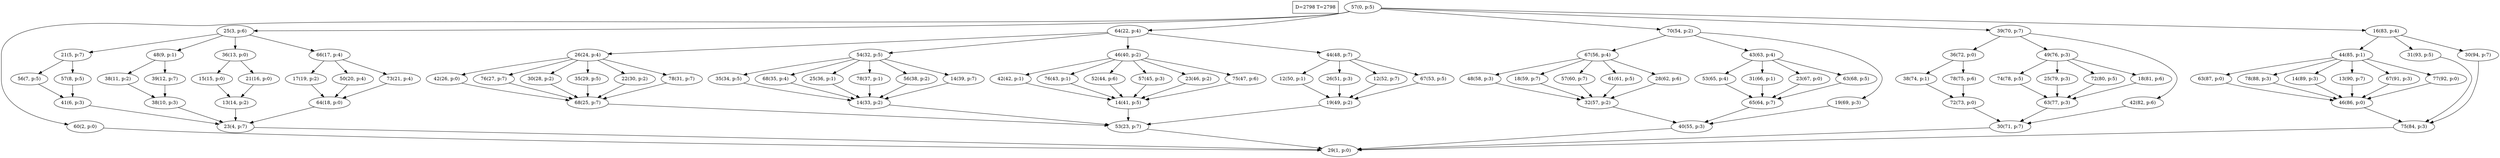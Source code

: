 digraph Task {
i [shape=box, label="D=2798 T=2798"]; 
0 [label="57(0, p:5)"];
1 [label="29(1, p:0)"];
2 [label="60(2, p:0)"];
3 [label="25(3, p:6)"];
4 [label="23(4, p:7)"];
5 [label="21(5, p:7)"];
6 [label="41(6, p:3)"];
7 [label="56(7, p:5)"];
8 [label="57(8, p:5)"];
9 [label="48(9, p:1)"];
10 [label="38(10, p:3)"];
11 [label="38(11, p:2)"];
12 [label="39(12, p:7)"];
13 [label="36(13, p:0)"];
14 [label="13(14, p:2)"];
15 [label="15(15, p:0)"];
16 [label="21(16, p:0)"];
17 [label="66(17, p:4)"];
18 [label="64(18, p:0)"];
19 [label="17(19, p:2)"];
20 [label="50(20, p:4)"];
21 [label="73(21, p:4)"];
22 [label="64(22, p:4)"];
23 [label="53(23, p:7)"];
24 [label="26(24, p:4)"];
25 [label="68(25, p:7)"];
26 [label="42(26, p:0)"];
27 [label="76(27, p:7)"];
28 [label="30(28, p:2)"];
29 [label="35(29, p:5)"];
30 [label="22(30, p:2)"];
31 [label="78(31, p:7)"];
32 [label="54(32, p:5)"];
33 [label="14(33, p:2)"];
34 [label="35(34, p:5)"];
35 [label="68(35, p:4)"];
36 [label="25(36, p:1)"];
37 [label="78(37, p:1)"];
38 [label="56(38, p:2)"];
39 [label="14(39, p:7)"];
40 [label="46(40, p:2)"];
41 [label="14(41, p:5)"];
42 [label="42(42, p:1)"];
43 [label="76(43, p:1)"];
44 [label="52(44, p:6)"];
45 [label="57(45, p:3)"];
46 [label="23(46, p:2)"];
47 [label="75(47, p:6)"];
48 [label="44(48, p:7)"];
49 [label="19(49, p:2)"];
50 [label="12(50, p:1)"];
51 [label="26(51, p:3)"];
52 [label="12(52, p:7)"];
53 [label="67(53, p:5)"];
54 [label="70(54, p:2)"];
55 [label="40(55, p:3)"];
56 [label="67(56, p:4)"];
57 [label="32(57, p:2)"];
58 [label="48(58, p:3)"];
59 [label="18(59, p:7)"];
60 [label="57(60, p:7)"];
61 [label="61(61, p:5)"];
62 [label="28(62, p:6)"];
63 [label="43(63, p:4)"];
64 [label="65(64, p:7)"];
65 [label="53(65, p:4)"];
66 [label="31(66, p:1)"];
67 [label="23(67, p:0)"];
68 [label="63(68, p:5)"];
69 [label="19(69, p:3)"];
70 [label="39(70, p:7)"];
71 [label="30(71, p:7)"];
72 [label="36(72, p:0)"];
73 [label="72(73, p:0)"];
74 [label="38(74, p:1)"];
75 [label="78(75, p:6)"];
76 [label="49(76, p:3)"];
77 [label="63(77, p:3)"];
78 [label="74(78, p:5)"];
79 [label="25(79, p:3)"];
80 [label="72(80, p:5)"];
81 [label="18(81, p:6)"];
82 [label="42(82, p:6)"];
83 [label="16(83, p:4)"];
84 [label="75(84, p:3)"];
85 [label="44(85, p:1)"];
86 [label="46(86, p:0)"];
87 [label="63(87, p:0)"];
88 [label="78(88, p:3)"];
89 [label="14(89, p:3)"];
90 [label="13(90, p:7)"];
91 [label="67(91, p:3)"];
92 [label="77(92, p:0)"];
93 [label="31(93, p:5)"];
94 [label="30(94, p:7)"];
0 -> 2;
0 -> 3;
0 -> 22;
0 -> 54;
0 -> 70;
0 -> 83;
2 -> 1;
3 -> 5;
3 -> 9;
3 -> 13;
3 -> 17;
4 -> 1;
5 -> 7;
5 -> 8;
6 -> 4;
7 -> 6;
8 -> 6;
9 -> 11;
9 -> 12;
10 -> 4;
11 -> 10;
12 -> 10;
13 -> 15;
13 -> 16;
14 -> 4;
15 -> 14;
16 -> 14;
17 -> 19;
17 -> 20;
17 -> 21;
18 -> 4;
19 -> 18;
20 -> 18;
21 -> 18;
22 -> 24;
22 -> 32;
22 -> 40;
22 -> 48;
23 -> 1;
24 -> 26;
24 -> 27;
24 -> 28;
24 -> 29;
24 -> 30;
24 -> 31;
25 -> 23;
26 -> 25;
27 -> 25;
28 -> 25;
29 -> 25;
30 -> 25;
31 -> 25;
32 -> 34;
32 -> 35;
32 -> 36;
32 -> 37;
32 -> 38;
32 -> 39;
33 -> 23;
34 -> 33;
35 -> 33;
36 -> 33;
37 -> 33;
38 -> 33;
39 -> 33;
40 -> 42;
40 -> 43;
40 -> 44;
40 -> 45;
40 -> 46;
40 -> 47;
41 -> 23;
42 -> 41;
43 -> 41;
44 -> 41;
45 -> 41;
46 -> 41;
47 -> 41;
48 -> 50;
48 -> 51;
48 -> 52;
48 -> 53;
49 -> 23;
50 -> 49;
51 -> 49;
52 -> 49;
53 -> 49;
54 -> 56;
54 -> 63;
54 -> 69;
55 -> 1;
56 -> 58;
56 -> 59;
56 -> 60;
56 -> 61;
56 -> 62;
57 -> 55;
58 -> 57;
59 -> 57;
60 -> 57;
61 -> 57;
62 -> 57;
63 -> 65;
63 -> 66;
63 -> 67;
63 -> 68;
64 -> 55;
65 -> 64;
66 -> 64;
67 -> 64;
68 -> 64;
69 -> 55;
70 -> 72;
70 -> 76;
70 -> 82;
71 -> 1;
72 -> 74;
72 -> 75;
73 -> 71;
74 -> 73;
75 -> 73;
76 -> 78;
76 -> 79;
76 -> 80;
76 -> 81;
77 -> 71;
78 -> 77;
79 -> 77;
80 -> 77;
81 -> 77;
82 -> 71;
83 -> 85;
83 -> 93;
83 -> 94;
84 -> 1;
85 -> 87;
85 -> 88;
85 -> 89;
85 -> 90;
85 -> 91;
85 -> 92;
86 -> 84;
87 -> 86;
88 -> 86;
89 -> 86;
90 -> 86;
91 -> 86;
92 -> 86;
93 -> 84;
94 -> 84;
}